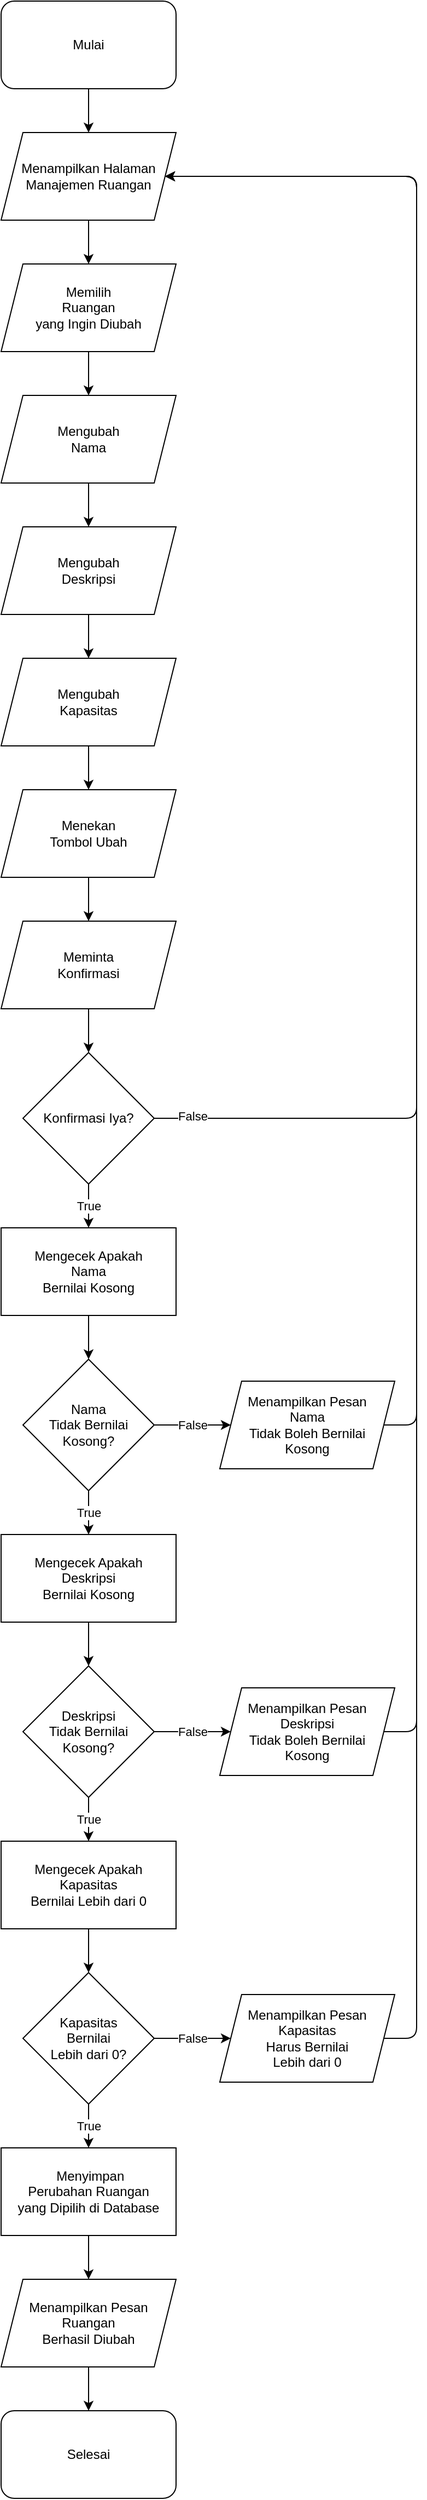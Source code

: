 <mxfile>
    <diagram id="L6l_rc7WKVScHapIZRDf" name="Page-1">
        <mxGraphModel dx="572" dy="571" grid="1" gridSize="10" guides="1" tooltips="1" connect="1" arrows="1" fold="1" page="1" pageScale="1" pageWidth="850" pageHeight="1100" math="0" shadow="0">
            <root>
                <mxCell id="0"/>
                <mxCell id="1" parent="0"/>
                <mxCell id="2" style="edgeStyle=orthogonalEdgeStyle;html=1;entryX=0.5;entryY=0;entryDx=0;entryDy=0;" parent="1" source="3" target="5" edge="1">
                    <mxGeometry relative="1" as="geometry"/>
                </mxCell>
                <mxCell id="3" value="Mulai" style="rounded=1;whiteSpace=wrap;html=1;" parent="1" vertex="1">
                    <mxGeometry x="40" y="40" width="160" height="80" as="geometry"/>
                </mxCell>
                <mxCell id="50" value="" style="edgeStyle=none;html=1;" parent="1" source="5" target="49" edge="1">
                    <mxGeometry relative="1" as="geometry"/>
                </mxCell>
                <mxCell id="5" value="Menampilkan Halaman&lt;br&gt;Manajemen Ruangan" style="shape=parallelogram;perimeter=parallelogramPerimeter;whiteSpace=wrap;html=1;fixedSize=1;" parent="1" vertex="1">
                    <mxGeometry x="40" y="160" width="160" height="80" as="geometry"/>
                </mxCell>
                <mxCell id="6" style="edgeStyle=orthogonalEdgeStyle;html=1;entryX=0.5;entryY=0;entryDx=0;entryDy=0;" parent="1" source="7" target="9" edge="1">
                    <mxGeometry relative="1" as="geometry"/>
                </mxCell>
                <mxCell id="7" value="Mengubah&lt;br&gt;Nama" style="shape=parallelogram;perimeter=parallelogramPerimeter;whiteSpace=wrap;html=1;fixedSize=1;" parent="1" vertex="1">
                    <mxGeometry x="40" y="400" width="160" height="80" as="geometry"/>
                </mxCell>
                <mxCell id="38" value="" style="edgeStyle=none;html=1;" parent="1" source="9" target="37" edge="1">
                    <mxGeometry relative="1" as="geometry"/>
                </mxCell>
                <mxCell id="9" value="Mengubah&lt;br&gt;Deskripsi" style="shape=parallelogram;perimeter=parallelogramPerimeter;whiteSpace=wrap;html=1;fixedSize=1;" parent="1" vertex="1">
                    <mxGeometry x="40" y="520" width="160" height="80" as="geometry"/>
                </mxCell>
                <mxCell id="10" value="" style="edgeStyle=orthogonalEdgeStyle;html=1;" parent="1" source="11" target="13" edge="1">
                    <mxGeometry relative="1" as="geometry"/>
                </mxCell>
                <mxCell id="11" value="Menekan&lt;br&gt;Tombol&amp;nbsp;Ubah" style="shape=parallelogram;perimeter=parallelogramPerimeter;whiteSpace=wrap;html=1;fixedSize=1;" parent="1" vertex="1">
                    <mxGeometry x="40" y="760" width="160" height="80" as="geometry"/>
                </mxCell>
                <mxCell id="12" value="" style="edgeStyle=orthogonalEdgeStyle;html=1;" parent="1" source="13" target="17" edge="1">
                    <mxGeometry relative="1" as="geometry"/>
                </mxCell>
                <mxCell id="13" value="Meminta&lt;br&gt;Konfirmasi" style="shape=parallelogram;perimeter=parallelogramPerimeter;whiteSpace=wrap;html=1;fixedSize=1;" parent="1" vertex="1">
                    <mxGeometry x="40" y="880" width="160" height="80" as="geometry"/>
                </mxCell>
                <mxCell id="14" value="True" style="edgeStyle=orthogonalEdgeStyle;html=1;" parent="1" source="17" target="19" edge="1">
                    <mxGeometry relative="1" as="geometry"/>
                </mxCell>
                <mxCell id="15" style="edgeStyle=orthogonalEdgeStyle;html=1;entryX=1;entryY=0.5;entryDx=0;entryDy=0;" parent="1" source="17" target="5" edge="1">
                    <mxGeometry relative="1" as="geometry">
                        <Array as="points">
                            <mxPoint x="420" y="1060"/>
                            <mxPoint x="420" y="200"/>
                        </Array>
                    </mxGeometry>
                </mxCell>
                <mxCell id="16" value="False" style="edgeLabel;html=1;align=center;verticalAlign=middle;resizable=0;points=[];" parent="15" vertex="1" connectable="0">
                    <mxGeometry x="-0.948" y="2" relative="1" as="geometry">
                        <mxPoint as="offset"/>
                    </mxGeometry>
                </mxCell>
                <mxCell id="17" value="Konfirmasi Iya?" style="rhombus;whiteSpace=wrap;html=1;" parent="1" vertex="1">
                    <mxGeometry x="60" y="1000" width="120" height="120" as="geometry"/>
                </mxCell>
                <mxCell id="18" value="" style="edgeStyle=orthogonalEdgeStyle;html=1;" parent="1" source="19" target="22" edge="1">
                    <mxGeometry relative="1" as="geometry"/>
                </mxCell>
                <mxCell id="19" value="Mengecek Apakah&lt;br&gt;Nama&lt;br&gt;Bernilai Kosong" style="rounded=0;whiteSpace=wrap;html=1;" parent="1" vertex="1">
                    <mxGeometry x="40" y="1160" width="160" height="80" as="geometry"/>
                </mxCell>
                <mxCell id="20" value="False" style="edgeStyle=orthogonalEdgeStyle;html=1;entryX=0;entryY=0.5;entryDx=0;entryDy=0;" parent="1" source="22" target="24" edge="1">
                    <mxGeometry relative="1" as="geometry"/>
                </mxCell>
                <mxCell id="21" value="True" style="edgeStyle=orthogonalEdgeStyle;html=1;" parent="1" source="22" target="26" edge="1">
                    <mxGeometry relative="1" as="geometry"/>
                </mxCell>
                <mxCell id="22" value="Nama&lt;br&gt;Tidak Bernilai&lt;br&gt;Kosong?" style="rhombus;whiteSpace=wrap;html=1;" parent="1" vertex="1">
                    <mxGeometry x="60" y="1280" width="120" height="120" as="geometry"/>
                </mxCell>
                <mxCell id="23" style="edgeStyle=orthogonalEdgeStyle;html=1;entryX=1;entryY=0.5;entryDx=0;entryDy=0;" parent="1" source="24" target="5" edge="1">
                    <mxGeometry relative="1" as="geometry">
                        <Array as="points">
                            <mxPoint x="420" y="1340"/>
                            <mxPoint x="420" y="200"/>
                        </Array>
                    </mxGeometry>
                </mxCell>
                <mxCell id="24" value="Menampilkan Pesan&lt;br&gt;Nama&lt;br&gt;Tidak Boleh Bernilai&lt;br&gt;Kosong" style="shape=parallelogram;perimeter=parallelogramPerimeter;whiteSpace=wrap;html=1;fixedSize=1;" parent="1" vertex="1">
                    <mxGeometry x="240" y="1300" width="160" height="80" as="geometry"/>
                </mxCell>
                <mxCell id="25" value="" style="edgeStyle=orthogonalEdgeStyle;html=1;" parent="1" source="26" target="29" edge="1">
                    <mxGeometry relative="1" as="geometry"/>
                </mxCell>
                <mxCell id="26" value="Mengecek Apakah&lt;br&gt;Deskripsi&lt;br&gt;Bernilai Kosong" style="rounded=0;whiteSpace=wrap;html=1;" parent="1" vertex="1">
                    <mxGeometry x="40" y="1440" width="160" height="80" as="geometry"/>
                </mxCell>
                <mxCell id="27" value="False" style="edgeStyle=orthogonalEdgeStyle;html=1;" parent="1" source="29" target="31" edge="1">
                    <mxGeometry relative="1" as="geometry"/>
                </mxCell>
                <mxCell id="28" value="True" style="edgeStyle=orthogonalEdgeStyle;html=1;entryX=0.5;entryY=0;entryDx=0;entryDy=0;" parent="1" source="29" target="42" edge="1">
                    <mxGeometry relative="1" as="geometry">
                        <mxPoint x="150" y="1700" as="targetPoint"/>
                    </mxGeometry>
                </mxCell>
                <mxCell id="29" value="Deskripsi&lt;br&gt;Tidak Bernilai&lt;br&gt;Kosong?" style="rhombus;whiteSpace=wrap;html=1;" parent="1" vertex="1">
                    <mxGeometry x="60" y="1560" width="120" height="120" as="geometry"/>
                </mxCell>
                <mxCell id="30" style="edgeStyle=orthogonalEdgeStyle;html=1;entryX=1;entryY=0.5;entryDx=0;entryDy=0;" parent="1" source="31" target="5" edge="1">
                    <mxGeometry relative="1" as="geometry">
                        <Array as="points">
                            <mxPoint x="420" y="1620"/>
                            <mxPoint x="420" y="200"/>
                        </Array>
                    </mxGeometry>
                </mxCell>
                <mxCell id="31" value="Menampilkan Pesan&lt;br&gt;Deskripsi&lt;br&gt;Tidak Boleh Bernilai&lt;br&gt;Kosong" style="shape=parallelogram;perimeter=parallelogramPerimeter;whiteSpace=wrap;html=1;fixedSize=1;" parent="1" vertex="1">
                    <mxGeometry x="240" y="1580" width="160" height="80" as="geometry"/>
                </mxCell>
                <mxCell id="32" value="" style="edgeStyle=orthogonalEdgeStyle;html=1;" parent="1" source="33" target="35" edge="1">
                    <mxGeometry relative="1" as="geometry"/>
                </mxCell>
                <mxCell id="33" value="&amp;nbsp;Menyimpan&lt;br&gt;Perubahan Ruangan&lt;br&gt;yang Dipilih di Database" style="rounded=0;whiteSpace=wrap;html=1;" parent="1" vertex="1">
                    <mxGeometry x="40" y="2000" width="160" height="80" as="geometry"/>
                </mxCell>
                <mxCell id="34" value="" style="edgeStyle=orthogonalEdgeStyle;html=1;" parent="1" source="35" target="36" edge="1">
                    <mxGeometry relative="1" as="geometry"/>
                </mxCell>
                <mxCell id="35" value="Menampilkan Pesan&lt;br&gt;Ruangan&lt;br&gt;Berhasil Diubah" style="shape=parallelogram;perimeter=parallelogramPerimeter;whiteSpace=wrap;html=1;fixedSize=1;" parent="1" vertex="1">
                    <mxGeometry x="40" y="2120" width="160" height="80" as="geometry"/>
                </mxCell>
                <mxCell id="36" value="Selesai" style="rounded=1;whiteSpace=wrap;html=1;" parent="1" vertex="1">
                    <mxGeometry x="40" y="2240" width="160" height="80" as="geometry"/>
                </mxCell>
                <mxCell id="39" value="" style="edgeStyle=none;html=1;" parent="1" source="37" target="11" edge="1">
                    <mxGeometry relative="1" as="geometry"/>
                </mxCell>
                <mxCell id="37" value="Mengubah&lt;br&gt;Kapasitas" style="shape=parallelogram;perimeter=parallelogramPerimeter;whiteSpace=wrap;html=1;fixedSize=1;" parent="1" vertex="1">
                    <mxGeometry x="40" y="640" width="160" height="80" as="geometry"/>
                </mxCell>
                <mxCell id="41" value="" style="edgeStyle=orthogonalEdgeStyle;html=1;" parent="1" source="42" target="44" edge="1">
                    <mxGeometry relative="1" as="geometry"/>
                </mxCell>
                <mxCell id="42" value="Mengecek Apakah&lt;br&gt;Kapasitas&lt;br&gt;Bernilai Lebih dari 0" style="rounded=0;whiteSpace=wrap;html=1;" parent="1" vertex="1">
                    <mxGeometry x="40" y="1720" width="160" height="80" as="geometry"/>
                </mxCell>
                <mxCell id="43" value="False" style="edgeStyle=orthogonalEdgeStyle;html=1;entryX=0;entryY=0.5;entryDx=0;entryDy=0;" parent="1" source="44" target="45" edge="1">
                    <mxGeometry relative="1" as="geometry"/>
                </mxCell>
                <mxCell id="47" value="True" style="edgeStyle=orthogonalEdgeStyle;html=1;entryX=0.5;entryY=0;entryDx=0;entryDy=0;" parent="1" source="44" target="33" edge="1">
                    <mxGeometry relative="1" as="geometry"/>
                </mxCell>
                <mxCell id="44" value="Kapasitas&lt;br&gt;Bernilai&lt;br&gt;Lebih dari 0?" style="rhombus;whiteSpace=wrap;html=1;" parent="1" vertex="1">
                    <mxGeometry x="60" y="1840" width="120" height="120" as="geometry"/>
                </mxCell>
                <mxCell id="46" style="edgeStyle=orthogonalEdgeStyle;html=1;entryX=1;entryY=0.5;entryDx=0;entryDy=0;" parent="1" source="45" target="5" edge="1">
                    <mxGeometry relative="1" as="geometry">
                        <Array as="points">
                            <mxPoint x="420" y="1900"/>
                            <mxPoint x="420" y="200"/>
                        </Array>
                    </mxGeometry>
                </mxCell>
                <mxCell id="45" value="Menampilkan Pesan&lt;br&gt;Kapasitas&lt;br&gt;Harus Bernilai&lt;br&gt;Lebih dari 0" style="shape=parallelogram;perimeter=parallelogramPerimeter;whiteSpace=wrap;html=1;fixedSize=1;" parent="1" vertex="1">
                    <mxGeometry x="240" y="1860" width="160" height="80" as="geometry"/>
                </mxCell>
                <mxCell id="52" value="" style="edgeStyle=none;html=1;" parent="1" source="49" target="7" edge="1">
                    <mxGeometry relative="1" as="geometry"/>
                </mxCell>
                <mxCell id="49" value="Memilih&lt;br&gt;Ruangan&lt;br&gt;yang Ingin Diubah" style="shape=parallelogram;perimeter=parallelogramPerimeter;whiteSpace=wrap;html=1;fixedSize=1;" parent="1" vertex="1">
                    <mxGeometry x="40" y="280" width="160" height="80" as="geometry"/>
                </mxCell>
            </root>
        </mxGraphModel>
    </diagram>
</mxfile>